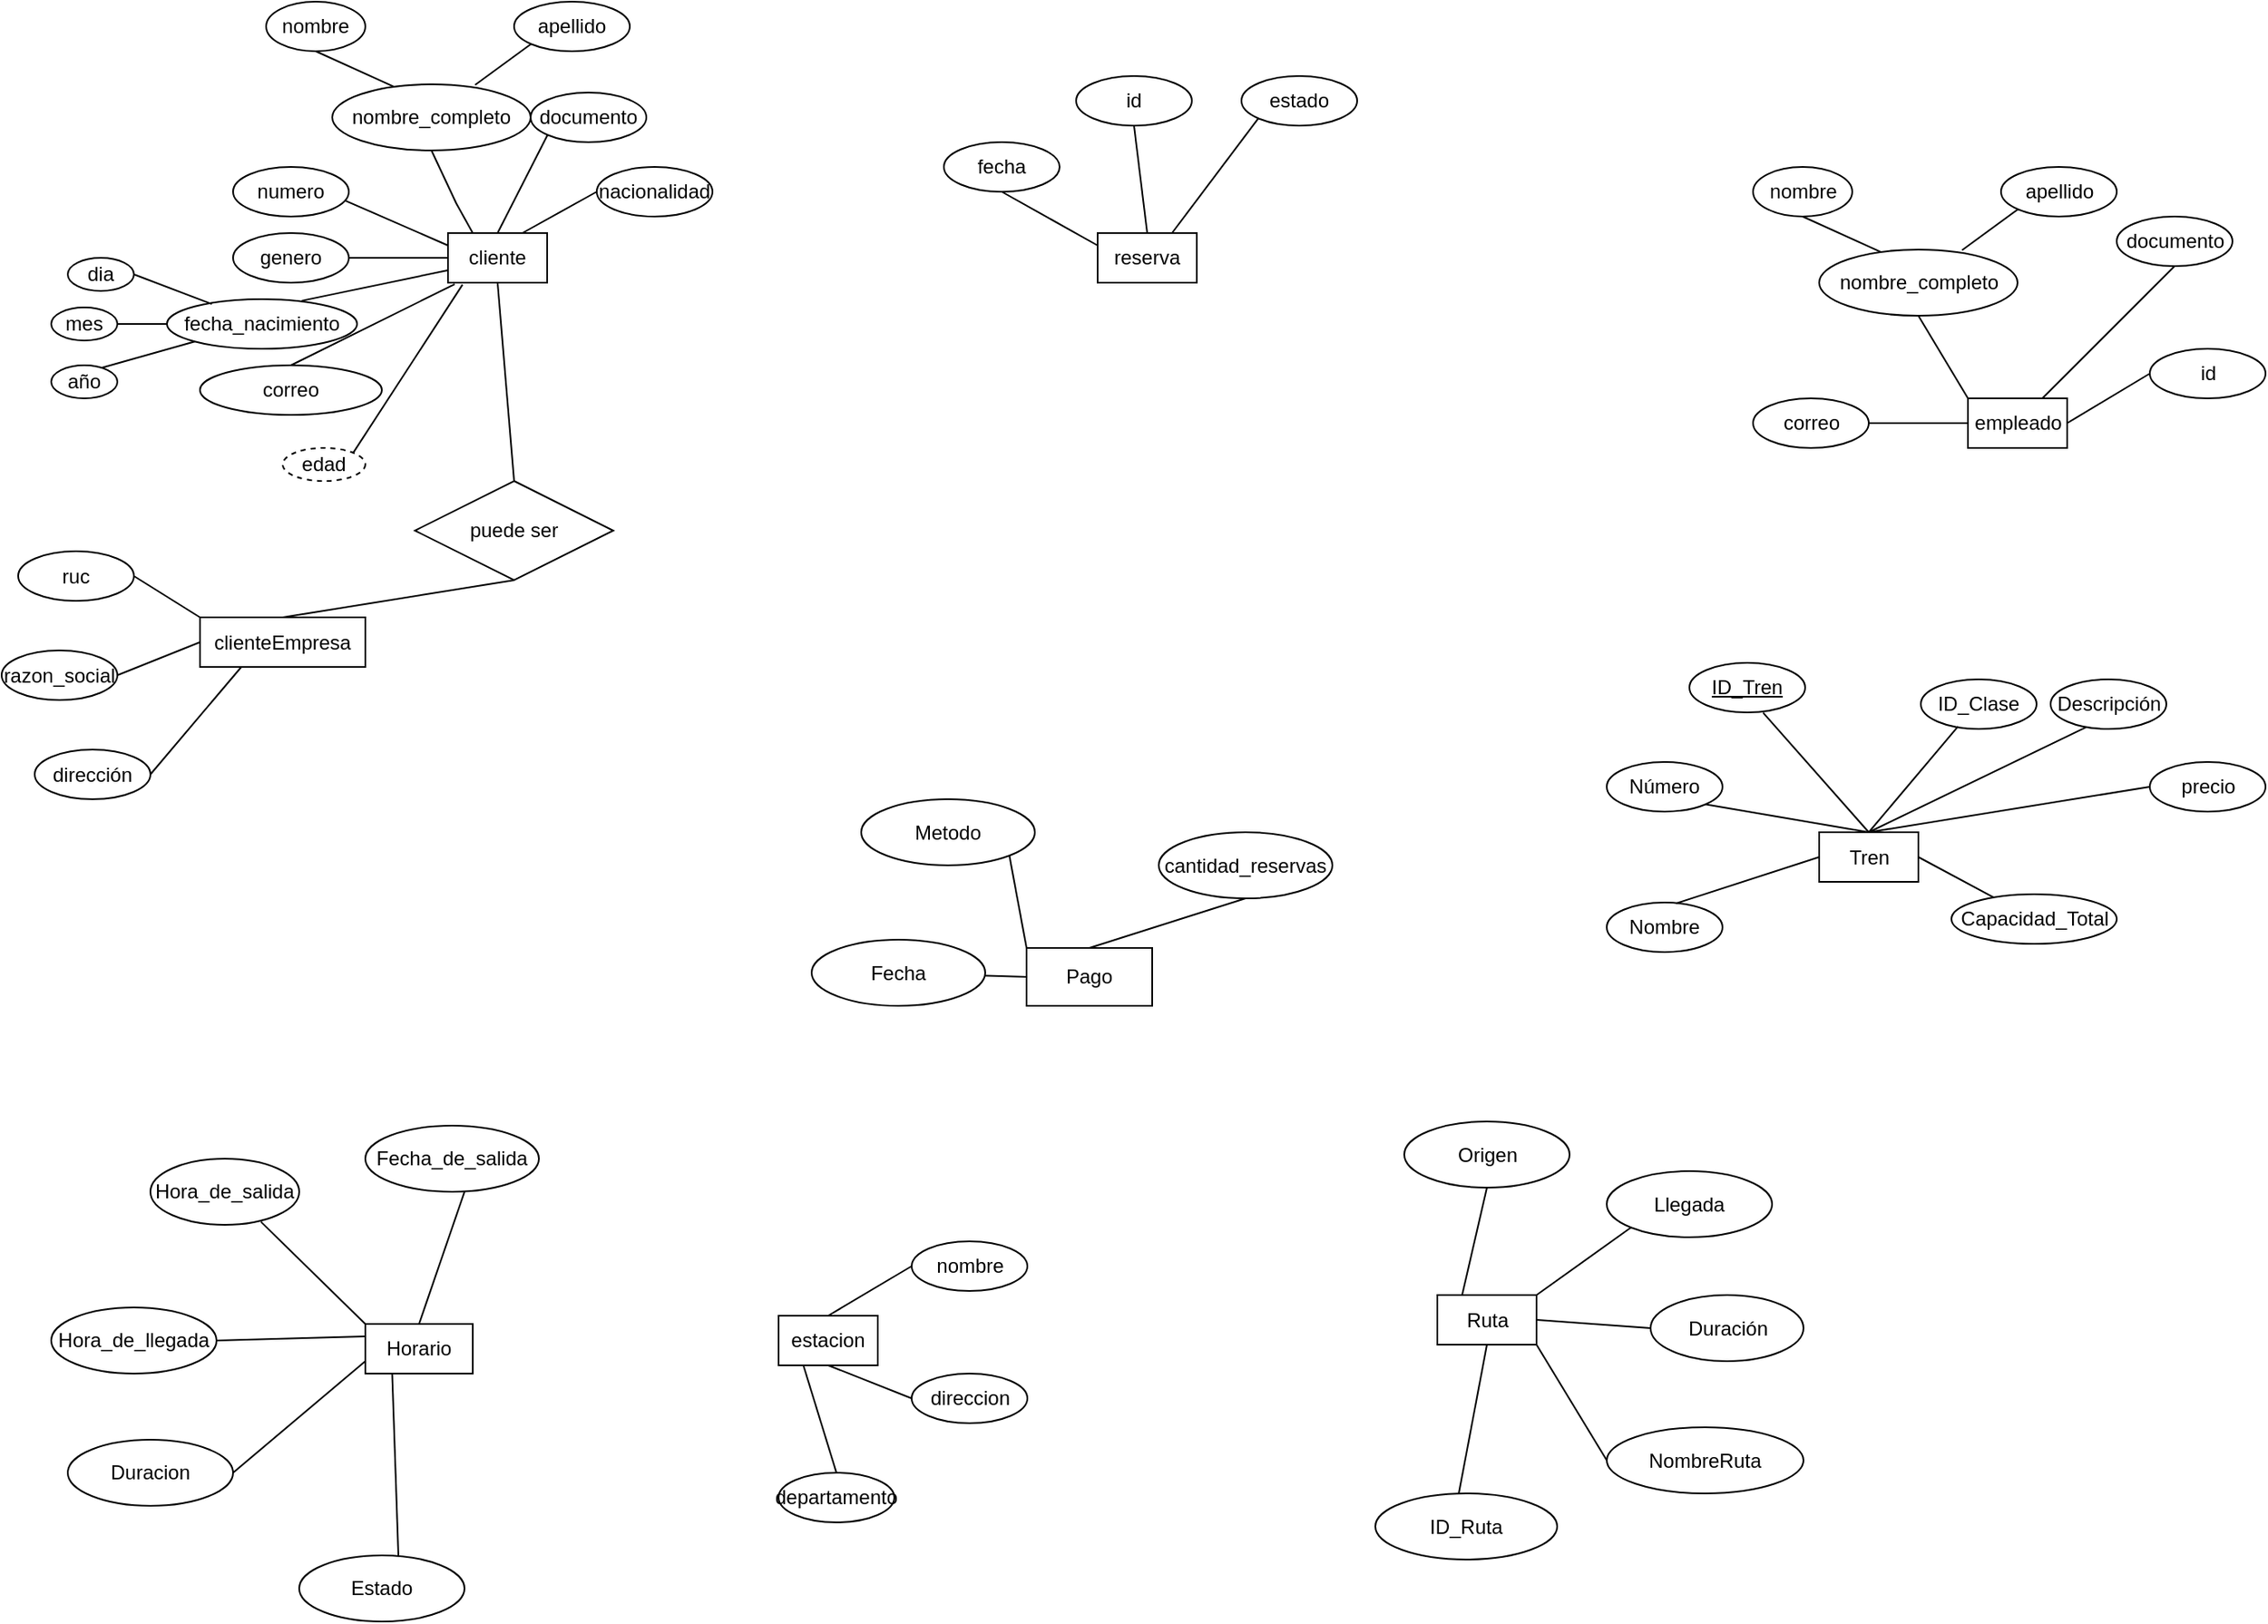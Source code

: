 <mxfile version="26.2.14">
  <diagram id="R2lEEEUBdFMjLlhIrx00" name="Page-1">
    <mxGraphModel dx="4191" dy="2480" grid="1" gridSize="10" guides="1" tooltips="1" connect="1" arrows="1" fold="1" page="1" pageScale="1" pageWidth="850" pageHeight="1100" math="0" shadow="0" extFonts="Permanent Marker^https://fonts.googleapis.com/css?family=Permanent+Marker">
      <root>
        <mxCell id="0" />
        <mxCell id="1" parent="0" />
        <mxCell id="vaJxQGinbK6b_5L8dUOn-1" value="cliente" style="rounded=0;whiteSpace=wrap;html=1;" vertex="1" parent="1">
          <mxGeometry x="-680" y="-10" width="60" height="30" as="geometry" />
        </mxCell>
        <mxCell id="vaJxQGinbK6b_5L8dUOn-2" value="nombre_completo" style="ellipse;whiteSpace=wrap;html=1;" vertex="1" parent="1">
          <mxGeometry x="-750" y="-100" width="120" height="40" as="geometry" />
        </mxCell>
        <mxCell id="vaJxQGinbK6b_5L8dUOn-3" value="nombre" style="ellipse;whiteSpace=wrap;html=1;" vertex="1" parent="1">
          <mxGeometry x="-790" y="-150" width="60" height="30" as="geometry" />
        </mxCell>
        <mxCell id="vaJxQGinbK6b_5L8dUOn-4" value="apellido" style="ellipse;whiteSpace=wrap;html=1;" vertex="1" parent="1">
          <mxGeometry x="-640" y="-150" width="70" height="30" as="geometry" />
        </mxCell>
        <mxCell id="vaJxQGinbK6b_5L8dUOn-5" value="Tren" style="rounded=0;whiteSpace=wrap;html=1;" vertex="1" parent="1">
          <mxGeometry x="149.5" y="352.5" width="60" height="30" as="geometry" />
        </mxCell>
        <mxCell id="vaJxQGinbK6b_5L8dUOn-6" value="" style="endArrow=none;html=1;rounded=0;entryX=0.5;entryY=1;entryDx=0;entryDy=0;exitX=0.313;exitY=0.038;exitDx=0;exitDy=0;exitPerimeter=0;" edge="1" parent="1" source="vaJxQGinbK6b_5L8dUOn-2" target="vaJxQGinbK6b_5L8dUOn-3">
          <mxGeometry width="50" height="50" relative="1" as="geometry">
            <mxPoint x="-640" y="-10" as="sourcePoint" />
            <mxPoint x="-590" y="-60" as="targetPoint" />
          </mxGeometry>
        </mxCell>
        <mxCell id="vaJxQGinbK6b_5L8dUOn-7" value="&lt;u&gt;ID_Tren&lt;/u&gt;" style="ellipse;whiteSpace=wrap;html=1;" vertex="1" parent="1">
          <mxGeometry x="71" y="250" width="70" height="30" as="geometry" />
        </mxCell>
        <mxCell id="vaJxQGinbK6b_5L8dUOn-8" value="" style="endArrow=none;html=1;rounded=0;entryX=0;entryY=1;entryDx=0;entryDy=0;exitX=0.72;exitY=0.01;exitDx=0;exitDy=0;exitPerimeter=0;" edge="1" parent="1" source="vaJxQGinbK6b_5L8dUOn-2" target="vaJxQGinbK6b_5L8dUOn-4">
          <mxGeometry width="50" height="50" relative="1" as="geometry">
            <mxPoint x="-702" y="-68" as="sourcePoint" />
            <mxPoint x="-750" y="-110" as="targetPoint" />
          </mxGeometry>
        </mxCell>
        <mxCell id="vaJxQGinbK6b_5L8dUOn-9" value="" style="endArrow=none;html=1;rounded=0;entryX=0.5;entryY=1;entryDx=0;entryDy=0;exitX=0.25;exitY=0;exitDx=0;exitDy=0;" edge="1" parent="1" source="vaJxQGinbK6b_5L8dUOn-1" target="vaJxQGinbK6b_5L8dUOn-2">
          <mxGeometry width="50" height="50" relative="1" as="geometry">
            <mxPoint x="-665" y="-90" as="sourcePoint" />
            <mxPoint x="-620" y="-114" as="targetPoint" />
            <Array as="points">
              <mxPoint x="-675" y="-28" />
            </Array>
          </mxGeometry>
        </mxCell>
        <mxCell id="vaJxQGinbK6b_5L8dUOn-10" value="Número&lt;span style=&quot;color: rgba(0, 0, 0, 0); font-family: monospace; font-size: 0px; text-align: start; text-wrap-mode: nowrap;&quot;&gt;%3CmxGraphModel%3E%3Croot%3E%3CmxCell%20id%3D%220%22%2F%3E%3CmxCell%20id%3D%221%22%20parent%3D%220%22%2F%3E%3CmxCell%20id%3D%222%22%20value%3D%22ID_Tren%22%20style%3D%22ellipse%3BwhiteSpace%3Dwrap%3Bhtml%3D1%3B%22%20vertex%3D%221%22%20parent%3D%221%22%3E%3CmxGeometry%20x%3D%22550%22%20y%3D%22140%22%20width%3D%2270%22%20height%3D%2230%22%20as%3D%22geometry%22%2F%3E%3C%2FmxCell%3E%3C%2Froot%3E%3C%2FmxGraphModel%3E&lt;/span&gt;" style="ellipse;whiteSpace=wrap;html=1;" vertex="1" parent="1">
          <mxGeometry x="21" y="310" width="70" height="30" as="geometry" />
        </mxCell>
        <mxCell id="vaJxQGinbK6b_5L8dUOn-11" value="numero" style="ellipse;whiteSpace=wrap;html=1;" vertex="1" parent="1">
          <mxGeometry x="-810" y="-50" width="70" height="30" as="geometry" />
        </mxCell>
        <mxCell id="vaJxQGinbK6b_5L8dUOn-12" value="Nombre" style="ellipse;whiteSpace=wrap;html=1;" vertex="1" parent="1">
          <mxGeometry x="21" y="395" width="70" height="30" as="geometry" />
        </mxCell>
        <mxCell id="vaJxQGinbK6b_5L8dUOn-13" value="fecha_nacimiento" style="ellipse;whiteSpace=wrap;html=1;" vertex="1" parent="1">
          <mxGeometry x="-850" y="30" width="115" height="30" as="geometry" />
        </mxCell>
        <mxCell id="vaJxQGinbK6b_5L8dUOn-14" value="Capacidad_Total" style="ellipse;whiteSpace=wrap;html=1;" vertex="1" parent="1">
          <mxGeometry x="229.5" y="390" width="100" height="30" as="geometry" />
        </mxCell>
        <mxCell id="vaJxQGinbK6b_5L8dUOn-15" value="documento" style="ellipse;whiteSpace=wrap;html=1;" vertex="1" parent="1">
          <mxGeometry x="-630" y="-95" width="70" height="30" as="geometry" />
        </mxCell>
        <mxCell id="vaJxQGinbK6b_5L8dUOn-16" value="genero" style="ellipse;whiteSpace=wrap;html=1;" vertex="1" parent="1">
          <mxGeometry x="-810" y="-10" width="70" height="30" as="geometry" />
        </mxCell>
        <mxCell id="vaJxQGinbK6b_5L8dUOn-17" value="ID_Clase" style="ellipse;whiteSpace=wrap;html=1;" vertex="1" parent="1">
          <mxGeometry x="211" y="260" width="70" height="30" as="geometry" />
        </mxCell>
        <mxCell id="vaJxQGinbK6b_5L8dUOn-18" value="correo" style="ellipse;whiteSpace=wrap;html=1;" vertex="1" parent="1">
          <mxGeometry x="-830" y="70" width="110" height="30" as="geometry" />
        </mxCell>
        <mxCell id="vaJxQGinbK6b_5L8dUOn-19" value="nacionalidad" style="ellipse;whiteSpace=wrap;html=1;" vertex="1" parent="1">
          <mxGeometry x="-590" y="-50" width="70" height="30" as="geometry" />
        </mxCell>
        <mxCell id="vaJxQGinbK6b_5L8dUOn-20" value="" style="endArrow=none;html=1;rounded=0;entryX=0.322;entryY=0.949;entryDx=0;entryDy=0;entryPerimeter=0;exitX=0.5;exitY=0;exitDx=0;exitDy=0;" edge="1" parent="1" source="vaJxQGinbK6b_5L8dUOn-5" target="vaJxQGinbK6b_5L8dUOn-17">
          <mxGeometry width="50" height="50" relative="1" as="geometry">
            <mxPoint x="161" y="310" as="sourcePoint" />
            <mxPoint x="211" y="260" as="targetPoint" />
          </mxGeometry>
        </mxCell>
        <mxCell id="vaJxQGinbK6b_5L8dUOn-21" value="edad" style="ellipse;whiteSpace=wrap;html=1;align=center;dashed=1;" vertex="1" parent="1">
          <mxGeometry x="-780" y="120" width="50" height="20" as="geometry" />
        </mxCell>
        <mxCell id="vaJxQGinbK6b_5L8dUOn-22" value="" style="endArrow=none;html=1;rounded=0;entryX=1;entryY=0.5;entryDx=0;entryDy=0;" edge="1" parent="1" source="vaJxQGinbK6b_5L8dUOn-14" target="vaJxQGinbK6b_5L8dUOn-5">
          <mxGeometry width="50" height="50" relative="1" as="geometry">
            <mxPoint x="121" y="390" as="sourcePoint" />
            <mxPoint x="171" y="340" as="targetPoint" />
          </mxGeometry>
        </mxCell>
        <mxCell id="vaJxQGinbK6b_5L8dUOn-23" value="" style="endArrow=none;html=1;rounded=0;exitX=0.598;exitY=0.018;exitDx=0;exitDy=0;exitPerimeter=0;entryX=0;entryY=0.5;entryDx=0;entryDy=0;" edge="1" parent="1" source="vaJxQGinbK6b_5L8dUOn-12" target="vaJxQGinbK6b_5L8dUOn-5">
          <mxGeometry width="50" height="50" relative="1" as="geometry">
            <mxPoint x="81" y="390" as="sourcePoint" />
            <mxPoint x="131" y="340" as="targetPoint" />
          </mxGeometry>
        </mxCell>
        <mxCell id="vaJxQGinbK6b_5L8dUOn-24" value="" style="endArrow=none;html=1;rounded=0;entryX=0.637;entryY=1.007;entryDx=0;entryDy=0;entryPerimeter=0;exitX=0.5;exitY=0;exitDx=0;exitDy=0;" edge="1" parent="1" source="vaJxQGinbK6b_5L8dUOn-5" target="vaJxQGinbK6b_5L8dUOn-7">
          <mxGeometry width="50" height="50" relative="1" as="geometry">
            <mxPoint x="141" y="310" as="sourcePoint" />
            <mxPoint x="191" y="260" as="targetPoint" />
          </mxGeometry>
        </mxCell>
        <mxCell id="vaJxQGinbK6b_5L8dUOn-25" value="" style="endArrow=none;html=1;rounded=0;entryX=0.971;entryY=0.68;entryDx=0;entryDy=0;exitX=0;exitY=0.25;exitDx=0;exitDy=0;entryPerimeter=0;" edge="1" parent="1" source="vaJxQGinbK6b_5L8dUOn-1" target="vaJxQGinbK6b_5L8dUOn-11">
          <mxGeometry width="50" height="50" relative="1" as="geometry">
            <mxPoint x="-665" y="-90" as="sourcePoint" />
            <mxPoint x="-620" y="-114" as="targetPoint" />
          </mxGeometry>
        </mxCell>
        <mxCell id="vaJxQGinbK6b_5L8dUOn-26" value="" style="endArrow=none;html=1;rounded=0;exitX=1;exitY=1;exitDx=0;exitDy=0;entryX=0.5;entryY=0;entryDx=0;entryDy=0;" edge="1" parent="1" source="vaJxQGinbK6b_5L8dUOn-10" target="vaJxQGinbK6b_5L8dUOn-5">
          <mxGeometry width="50" height="50" relative="1" as="geometry">
            <mxPoint x="71" y="370" as="sourcePoint" />
            <mxPoint x="121" y="320" as="targetPoint" />
          </mxGeometry>
        </mxCell>
        <mxCell id="vaJxQGinbK6b_5L8dUOn-27" value="" style="endArrow=none;html=1;rounded=0;entryX=0;entryY=1;entryDx=0;entryDy=0;exitX=0.5;exitY=0;exitDx=0;exitDy=0;" edge="1" parent="1" source="vaJxQGinbK6b_5L8dUOn-1" target="vaJxQGinbK6b_5L8dUOn-15">
          <mxGeometry relative="1" as="geometry">
            <mxPoint x="-730" as="sourcePoint" />
            <mxPoint x="-570" as="targetPoint" />
          </mxGeometry>
        </mxCell>
        <mxCell id="vaJxQGinbK6b_5L8dUOn-28" value="" style="endArrow=none;html=1;rounded=0;entryX=0;entryY=0.5;entryDx=0;entryDy=0;exitX=1;exitY=0.5;exitDx=0;exitDy=0;" edge="1" parent="1" source="vaJxQGinbK6b_5L8dUOn-16" target="vaJxQGinbK6b_5L8dUOn-1">
          <mxGeometry relative="1" as="geometry">
            <mxPoint x="-790" y="30" as="sourcePoint" />
            <mxPoint x="-630" y="30" as="targetPoint" />
          </mxGeometry>
        </mxCell>
        <mxCell id="vaJxQGinbK6b_5L8dUOn-29" value="" style="endArrow=none;html=1;rounded=0;exitX=0.709;exitY=0.031;exitDx=0;exitDy=0;entryX=0;entryY=0.75;entryDx=0;entryDy=0;exitPerimeter=0;" edge="1" parent="1" source="vaJxQGinbK6b_5L8dUOn-13" target="vaJxQGinbK6b_5L8dUOn-1">
          <mxGeometry relative="1" as="geometry">
            <mxPoint x="-730" y="15" as="sourcePoint" />
            <mxPoint x="-680" y="20" as="targetPoint" />
          </mxGeometry>
        </mxCell>
        <mxCell id="vaJxQGinbK6b_5L8dUOn-30" value="" style="endArrow=none;html=1;rounded=0;exitX=0.5;exitY=0;exitDx=0;exitDy=0;entryX=0.068;entryY=1.031;entryDx=0;entryDy=0;entryPerimeter=0;" edge="1" parent="1" source="vaJxQGinbK6b_5L8dUOn-18" target="vaJxQGinbK6b_5L8dUOn-1">
          <mxGeometry relative="1" as="geometry">
            <mxPoint x="-735" y="51" as="sourcePoint" />
            <mxPoint x="-670" y="23" as="targetPoint" />
          </mxGeometry>
        </mxCell>
        <mxCell id="vaJxQGinbK6b_5L8dUOn-31" value="" style="endArrow=none;html=1;rounded=0;exitX=1;exitY=0;exitDx=0;exitDy=0;entryX=0.147;entryY=1.04;entryDx=0;entryDy=0;entryPerimeter=0;" edge="1" parent="1" source="vaJxQGinbK6b_5L8dUOn-21" target="vaJxQGinbK6b_5L8dUOn-1">
          <mxGeometry relative="1" as="geometry">
            <mxPoint x="-725" y="90" as="sourcePoint" />
            <mxPoint x="-666" y="31" as="targetPoint" />
          </mxGeometry>
        </mxCell>
        <mxCell id="vaJxQGinbK6b_5L8dUOn-32" value="" style="endArrow=none;html=1;rounded=0;exitX=0.75;exitY=0;exitDx=0;exitDy=0;entryX=0;entryY=0.5;entryDx=0;entryDy=0;" edge="1" parent="1" source="vaJxQGinbK6b_5L8dUOn-1" target="vaJxQGinbK6b_5L8dUOn-19">
          <mxGeometry relative="1" as="geometry">
            <mxPoint x="-695" y="130" as="sourcePoint" />
            <mxPoint x="-661" y="31" as="targetPoint" />
          </mxGeometry>
        </mxCell>
        <mxCell id="vaJxQGinbK6b_5L8dUOn-33" value="clienteEmpresa" style="rounded=0;whiteSpace=wrap;html=1;" vertex="1" parent="1">
          <mxGeometry x="-830" y="222.5" width="100" height="30" as="geometry" />
        </mxCell>
        <mxCell id="vaJxQGinbK6b_5L8dUOn-34" value="Horario" style="rounded=0;whiteSpace=wrap;html=1;" vertex="1" parent="1">
          <mxGeometry x="-730" y="650" width="65" height="30" as="geometry" />
        </mxCell>
        <mxCell id="vaJxQGinbK6b_5L8dUOn-35" value="Ruta" style="rounded=0;whiteSpace=wrap;html=1;" vertex="1" parent="1">
          <mxGeometry x="-81.5" y="632.5" width="60" height="30" as="geometry" />
        </mxCell>
        <mxCell id="vaJxQGinbK6b_5L8dUOn-36" value="Hora_de_salida" style="ellipse;whiteSpace=wrap;html=1;" vertex="1" parent="1">
          <mxGeometry x="-860" y="550" width="90" height="40" as="geometry" />
        </mxCell>
        <mxCell id="vaJxQGinbK6b_5L8dUOn-37" value="Fecha_de_salida" style="ellipse;whiteSpace=wrap;html=1;" vertex="1" parent="1">
          <mxGeometry x="-730" y="530" width="105" height="40" as="geometry" />
        </mxCell>
        <mxCell id="vaJxQGinbK6b_5L8dUOn-38" value="Hora_de_llegada" style="ellipse;whiteSpace=wrap;html=1;" vertex="1" parent="1">
          <mxGeometry x="-920" y="640" width="100" height="40" as="geometry" />
        </mxCell>
        <mxCell id="vaJxQGinbK6b_5L8dUOn-39" value="Duracion" style="ellipse;whiteSpace=wrap;html=1;" vertex="1" parent="1">
          <mxGeometry x="-910" y="720" width="100" height="40" as="geometry" />
        </mxCell>
        <mxCell id="vaJxQGinbK6b_5L8dUOn-40" value="ID_Ruta" style="ellipse;whiteSpace=wrap;html=1;" vertex="1" parent="1">
          <mxGeometry x="-119" y="752.5" width="110" height="40" as="geometry" />
        </mxCell>
        <mxCell id="vaJxQGinbK6b_5L8dUOn-41" value="ruc" style="ellipse;whiteSpace=wrap;html=1;" vertex="1" parent="1">
          <mxGeometry x="-940" y="182.5" width="70" height="30" as="geometry" />
        </mxCell>
        <mxCell id="vaJxQGinbK6b_5L8dUOn-42" value="razon_social" style="ellipse;whiteSpace=wrap;html=1;" vertex="1" parent="1">
          <mxGeometry x="-950" y="242.5" width="70" height="30" as="geometry" />
        </mxCell>
        <mxCell id="vaJxQGinbK6b_5L8dUOn-43" value="dirección" style="ellipse;whiteSpace=wrap;html=1;" vertex="1" parent="1">
          <mxGeometry x="-930" y="302.5" width="70" height="30" as="geometry" />
        </mxCell>
        <mxCell id="vaJxQGinbK6b_5L8dUOn-44" value="" style="endArrow=none;html=1;rounded=0;exitX=1;exitY=0.5;exitDx=0;exitDy=0;entryX=0;entryY=0;entryDx=0;entryDy=0;" edge="1" parent="1" source="vaJxQGinbK6b_5L8dUOn-41" target="vaJxQGinbK6b_5L8dUOn-33">
          <mxGeometry relative="1" as="geometry">
            <mxPoint x="-867" y="135.5" as="sourcePoint" />
            <mxPoint x="-801" y="33.5" as="targetPoint" />
          </mxGeometry>
        </mxCell>
        <mxCell id="vaJxQGinbK6b_5L8dUOn-45" value="" style="endArrow=none;html=1;rounded=0;exitX=1;exitY=0.5;exitDx=0;exitDy=0;entryX=0;entryY=0.5;entryDx=0;entryDy=0;" edge="1" parent="1" source="vaJxQGinbK6b_5L8dUOn-42" target="vaJxQGinbK6b_5L8dUOn-33">
          <mxGeometry relative="1" as="geometry">
            <mxPoint x="-867" y="135.5" as="sourcePoint" />
            <mxPoint x="-801" y="33.5" as="targetPoint" />
          </mxGeometry>
        </mxCell>
        <mxCell id="vaJxQGinbK6b_5L8dUOn-46" value="" style="endArrow=none;html=1;rounded=0;exitX=1;exitY=0.5;exitDx=0;exitDy=0;entryX=0.25;entryY=1;entryDx=0;entryDy=0;" edge="1" parent="1" source="vaJxQGinbK6b_5L8dUOn-43" target="vaJxQGinbK6b_5L8dUOn-33">
          <mxGeometry relative="1" as="geometry">
            <mxPoint x="-867" y="135.5" as="sourcePoint" />
            <mxPoint x="-801" y="33.5" as="targetPoint" />
          </mxGeometry>
        </mxCell>
        <mxCell id="vaJxQGinbK6b_5L8dUOn-47" value="NombreRuta" style="ellipse;whiteSpace=wrap;html=1;" vertex="1" parent="1">
          <mxGeometry x="21" y="712.5" width="119" height="40" as="geometry" />
        </mxCell>
        <mxCell id="vaJxQGinbK6b_5L8dUOn-48" value="Duración" style="ellipse;whiteSpace=wrap;html=1;" vertex="1" parent="1">
          <mxGeometry x="47.5" y="632.5" width="92.5" height="40" as="geometry" />
        </mxCell>
        <mxCell id="vaJxQGinbK6b_5L8dUOn-49" value="reserva" style="rounded=0;whiteSpace=wrap;html=1;" vertex="1" parent="1">
          <mxGeometry x="-287" y="-10" width="60" height="30" as="geometry" />
        </mxCell>
        <mxCell id="vaJxQGinbK6b_5L8dUOn-50" value="id" style="ellipse;whiteSpace=wrap;html=1;" vertex="1" parent="1">
          <mxGeometry x="-300" y="-105" width="70" height="30" as="geometry" />
        </mxCell>
        <mxCell id="vaJxQGinbK6b_5L8dUOn-51" value="fecha" style="ellipse;whiteSpace=wrap;html=1;" vertex="1" parent="1">
          <mxGeometry x="-380" y="-65" width="70" height="30" as="geometry" />
        </mxCell>
        <mxCell id="vaJxQGinbK6b_5L8dUOn-52" value="dia" style="ellipse;whiteSpace=wrap;html=1;" vertex="1" parent="1">
          <mxGeometry x="-910" y="5" width="40" height="20" as="geometry" />
        </mxCell>
        <mxCell id="vaJxQGinbK6b_5L8dUOn-53" value="mes" style="ellipse;whiteSpace=wrap;html=1;" vertex="1" parent="1">
          <mxGeometry x="-920" y="35" width="40" height="20" as="geometry" />
        </mxCell>
        <mxCell id="vaJxQGinbK6b_5L8dUOn-54" value="año" style="ellipse;whiteSpace=wrap;html=1;" vertex="1" parent="1">
          <mxGeometry x="-920" y="70" width="40" height="20" as="geometry" />
        </mxCell>
        <mxCell id="vaJxQGinbK6b_5L8dUOn-55" value="" style="endArrow=none;html=1;rounded=0;exitX=1;exitY=0.5;exitDx=0;exitDy=0;entryX=0.236;entryY=0.099;entryDx=0;entryDy=0;entryPerimeter=0;" edge="1" parent="1" source="vaJxQGinbK6b_5L8dUOn-52" target="vaJxQGinbK6b_5L8dUOn-13">
          <mxGeometry relative="1" as="geometry">
            <mxPoint x="-747" y="128" as="sourcePoint" />
            <mxPoint x="-870.0" y="40" as="targetPoint" />
          </mxGeometry>
        </mxCell>
        <mxCell id="vaJxQGinbK6b_5L8dUOn-56" value="" style="endArrow=none;html=1;rounded=0;exitX=1;exitY=0.5;exitDx=0;exitDy=0;entryX=0;entryY=0.5;entryDx=0;entryDy=0;" edge="1" parent="1" source="vaJxQGinbK6b_5L8dUOn-53" target="vaJxQGinbK6b_5L8dUOn-13">
          <mxGeometry relative="1" as="geometry">
            <mxPoint x="-860" y="25" as="sourcePoint" />
            <mxPoint x="-870.92" y="43.51" as="targetPoint" />
          </mxGeometry>
        </mxCell>
        <mxCell id="vaJxQGinbK6b_5L8dUOn-57" value="" style="endArrow=none;html=1;rounded=0;exitX=0.763;exitY=0.076;exitDx=0;exitDy=0;entryX=0;entryY=1;entryDx=0;entryDy=0;exitPerimeter=0;" edge="1" parent="1" source="vaJxQGinbK6b_5L8dUOn-54" target="vaJxQGinbK6b_5L8dUOn-13">
          <mxGeometry relative="1" as="geometry">
            <mxPoint x="-850" y="60" as="sourcePoint" />
            <mxPoint x="-810" y="62" as="targetPoint" />
          </mxGeometry>
        </mxCell>
        <mxCell id="vaJxQGinbK6b_5L8dUOn-58" value="Estado" style="ellipse;whiteSpace=wrap;html=1;" vertex="1" parent="1">
          <mxGeometry x="-770" y="790" width="100" height="40" as="geometry" />
        </mxCell>
        <mxCell id="vaJxQGinbK6b_5L8dUOn-59" value="" style="endArrow=none;html=1;rounded=0;exitX=0.5;exitY=0;exitDx=0;exitDy=0;" edge="1" parent="1" source="vaJxQGinbK6b_5L8dUOn-34">
          <mxGeometry width="50" height="50" relative="1" as="geometry">
            <mxPoint x="-720" y="620" as="sourcePoint" />
            <mxPoint x="-670" y="570" as="targetPoint" />
          </mxGeometry>
        </mxCell>
        <mxCell id="vaJxQGinbK6b_5L8dUOn-60" value="" style="endArrow=none;html=1;rounded=0;exitX=0.5;exitY=0;exitDx=0;exitDy=0;entryX=0.5;entryY=1;entryDx=0;entryDy=0;" edge="1" parent="1" source="vaJxQGinbK6b_5L8dUOn-49" target="vaJxQGinbK6b_5L8dUOn-50">
          <mxGeometry relative="1" as="geometry">
            <mxPoint x="-445" y="-85" as="sourcePoint" />
            <mxPoint x="-400" y="-110" as="targetPoint" />
          </mxGeometry>
        </mxCell>
        <mxCell id="vaJxQGinbK6b_5L8dUOn-61" value="" style="endArrow=none;html=1;rounded=0;exitX=0;exitY=0;exitDx=0;exitDy=0;entryX=0.743;entryY=0.955;entryDx=0;entryDy=0;entryPerimeter=0;" edge="1" parent="1" source="vaJxQGinbK6b_5L8dUOn-34" target="vaJxQGinbK6b_5L8dUOn-36">
          <mxGeometry width="50" height="50" relative="1" as="geometry">
            <mxPoint x="-780.4" y="670" as="sourcePoint" />
            <mxPoint x="-780.4" y="590" as="targetPoint" />
          </mxGeometry>
        </mxCell>
        <mxCell id="vaJxQGinbK6b_5L8dUOn-62" value="" style="endArrow=none;html=1;rounded=0;exitX=0;exitY=0.25;exitDx=0;exitDy=0;entryX=0.5;entryY=1;entryDx=0;entryDy=0;" edge="1" parent="1" source="vaJxQGinbK6b_5L8dUOn-49" target="vaJxQGinbK6b_5L8dUOn-51">
          <mxGeometry relative="1" as="geometry">
            <mxPoint x="-240" y="-15" as="sourcePoint" />
            <mxPoint x="-255" y="-65" as="targetPoint" />
          </mxGeometry>
        </mxCell>
        <mxCell id="vaJxQGinbK6b_5L8dUOn-63" value="" style="endArrow=none;html=1;rounded=0;exitX=0;exitY=0.25;exitDx=0;exitDy=0;entryX=0.743;entryY=0.955;entryDx=0;entryDy=0;entryPerimeter=0;" edge="1" parent="1" source="vaJxQGinbK6b_5L8dUOn-34">
          <mxGeometry width="50" height="50" relative="1" as="geometry">
            <mxPoint x="-757" y="722" as="sourcePoint" />
            <mxPoint x="-820" y="660" as="targetPoint" />
          </mxGeometry>
        </mxCell>
        <mxCell id="vaJxQGinbK6b_5L8dUOn-64" value="" style="endArrow=none;html=1;rounded=0;exitX=0;exitY=0.75;exitDx=0;exitDy=0;entryX=0.743;entryY=0.955;entryDx=0;entryDy=0;entryPerimeter=0;" edge="1" parent="1" source="vaJxQGinbK6b_5L8dUOn-34">
          <mxGeometry width="50" height="50" relative="1" as="geometry">
            <mxPoint x="-720" y="745" as="sourcePoint" />
            <mxPoint x="-810" y="740" as="targetPoint" />
          </mxGeometry>
        </mxCell>
        <mxCell id="vaJxQGinbK6b_5L8dUOn-65" value="" style="endArrow=none;html=1;rounded=0;exitX=0.25;exitY=1;exitDx=0;exitDy=0;entryX=0.743;entryY=0.955;entryDx=0;entryDy=0;entryPerimeter=0;" edge="1" parent="1" source="vaJxQGinbK6b_5L8dUOn-34">
          <mxGeometry width="50" height="50" relative="1" as="geometry">
            <mxPoint x="-630" y="745" as="sourcePoint" />
            <mxPoint x="-710" y="790" as="targetPoint" />
          </mxGeometry>
        </mxCell>
        <mxCell id="vaJxQGinbK6b_5L8dUOn-66" value="estado" style="ellipse;whiteSpace=wrap;html=1;" vertex="1" parent="1">
          <mxGeometry x="-200" y="-105" width="70" height="30" as="geometry" />
        </mxCell>
        <mxCell id="vaJxQGinbK6b_5L8dUOn-67" value="" style="endArrow=none;html=1;rounded=0;exitX=0.75;exitY=0;exitDx=0;exitDy=0;entryX=0;entryY=1;entryDx=0;entryDy=0;" edge="1" parent="1" source="vaJxQGinbK6b_5L8dUOn-49" target="vaJxQGinbK6b_5L8dUOn-66">
          <mxGeometry relative="1" as="geometry">
            <mxPoint x="-240" y="-15" as="sourcePoint" />
            <mxPoint x="-255" y="-65" as="targetPoint" />
          </mxGeometry>
        </mxCell>
        <mxCell id="vaJxQGinbK6b_5L8dUOn-68" value="empleado" style="rounded=0;whiteSpace=wrap;html=1;" vertex="1" parent="1">
          <mxGeometry x="239.5" y="90" width="60" height="30" as="geometry" />
        </mxCell>
        <mxCell id="vaJxQGinbK6b_5L8dUOn-69" value="nombre_completo" style="ellipse;whiteSpace=wrap;html=1;" vertex="1" parent="1">
          <mxGeometry x="149.5" width="120" height="40" as="geometry" />
        </mxCell>
        <mxCell id="vaJxQGinbK6b_5L8dUOn-70" value="Pago" style="rounded=0;whiteSpace=wrap;html=1;" vertex="1" parent="1">
          <mxGeometry x="-330" y="422.5" width="76" height="35" as="geometry" />
        </mxCell>
        <mxCell id="vaJxQGinbK6b_5L8dUOn-71" value="nombre" style="ellipse;whiteSpace=wrap;html=1;" vertex="1" parent="1">
          <mxGeometry x="109.5" y="-50" width="60" height="30" as="geometry" />
        </mxCell>
        <mxCell id="vaJxQGinbK6b_5L8dUOn-72" value="apellido" style="ellipse;whiteSpace=wrap;html=1;" vertex="1" parent="1">
          <mxGeometry x="259.5" y="-50" width="70" height="30" as="geometry" />
        </mxCell>
        <mxCell id="vaJxQGinbK6b_5L8dUOn-73" value="" style="endArrow=none;html=1;rounded=0;entryX=0.5;entryY=1;entryDx=0;entryDy=0;exitX=0.313;exitY=0.038;exitDx=0;exitDy=0;exitPerimeter=0;" edge="1" parent="1" source="vaJxQGinbK6b_5L8dUOn-69" target="vaJxQGinbK6b_5L8dUOn-71">
          <mxGeometry width="50" height="50" relative="1" as="geometry">
            <mxPoint x="259.5" y="90" as="sourcePoint" />
            <mxPoint x="309.5" y="40" as="targetPoint" />
          </mxGeometry>
        </mxCell>
        <mxCell id="vaJxQGinbK6b_5L8dUOn-74" value="" style="endArrow=none;html=1;rounded=0;entryX=0;entryY=1;entryDx=0;entryDy=0;exitX=0.72;exitY=0.01;exitDx=0;exitDy=0;exitPerimeter=0;" edge="1" parent="1" source="vaJxQGinbK6b_5L8dUOn-69" target="vaJxQGinbK6b_5L8dUOn-72">
          <mxGeometry width="50" height="50" relative="1" as="geometry">
            <mxPoint x="197.5" y="32" as="sourcePoint" />
            <mxPoint x="149.5" y="-10" as="targetPoint" />
          </mxGeometry>
        </mxCell>
        <mxCell id="vaJxQGinbK6b_5L8dUOn-75" value="documento" style="ellipse;whiteSpace=wrap;html=1;" vertex="1" parent="1">
          <mxGeometry x="329.5" y="-20" width="70" height="30" as="geometry" />
        </mxCell>
        <mxCell id="vaJxQGinbK6b_5L8dUOn-76" value="" style="endArrow=none;html=1;rounded=0;entryX=0.5;entryY=1;entryDx=0;entryDy=0;exitX=0;exitY=0;exitDx=0;exitDy=0;" edge="1" parent="1" source="vaJxQGinbK6b_5L8dUOn-68" target="vaJxQGinbK6b_5L8dUOn-69">
          <mxGeometry width="50" height="50" relative="1" as="geometry">
            <mxPoint x="257.5" y="72" as="sourcePoint" />
            <mxPoint x="209.5" y="50" as="targetPoint" />
          </mxGeometry>
        </mxCell>
        <mxCell id="vaJxQGinbK6b_5L8dUOn-77" value="" style="endArrow=none;html=1;rounded=0;entryX=0.5;entryY=1;entryDx=0;entryDy=0;exitX=0.75;exitY=0;exitDx=0;exitDy=0;" edge="1" parent="1" source="vaJxQGinbK6b_5L8dUOn-68" target="vaJxQGinbK6b_5L8dUOn-75">
          <mxGeometry width="50" height="50" relative="1" as="geometry">
            <mxPoint x="249.5" y="100" as="sourcePoint" />
            <mxPoint x="219.5" y="50" as="targetPoint" />
          </mxGeometry>
        </mxCell>
        <mxCell id="vaJxQGinbK6b_5L8dUOn-78" value="cantidad_reservas" style="ellipse;whiteSpace=wrap;html=1;" vertex="1" parent="1">
          <mxGeometry x="-250" y="352.5" width="105" height="40" as="geometry" />
        </mxCell>
        <mxCell id="vaJxQGinbK6b_5L8dUOn-79" value="" style="endArrow=none;html=1;rounded=0;entryX=1;entryY=0.5;entryDx=0;entryDy=0;exitX=0;exitY=0.5;exitDx=0;exitDy=0;" edge="1" parent="1" source="vaJxQGinbK6b_5L8dUOn-68" target="vaJxQGinbK6b_5L8dUOn-80">
          <mxGeometry width="50" height="50" relative="1" as="geometry">
            <mxPoint x="249.5" y="100" as="sourcePoint" />
            <mxPoint x="219.5" y="50" as="targetPoint" />
          </mxGeometry>
        </mxCell>
        <mxCell id="vaJxQGinbK6b_5L8dUOn-80" value="correo" style="ellipse;whiteSpace=wrap;html=1;" vertex="1" parent="1">
          <mxGeometry x="109.5" y="90" width="70" height="30" as="geometry" />
        </mxCell>
        <mxCell id="vaJxQGinbK6b_5L8dUOn-81" value="Metodo" style="ellipse;whiteSpace=wrap;html=1;" vertex="1" parent="1">
          <mxGeometry x="-430" y="332.5" width="105" height="40" as="geometry" />
        </mxCell>
        <mxCell id="vaJxQGinbK6b_5L8dUOn-82" value="Fecha" style="ellipse;whiteSpace=wrap;html=1;" vertex="1" parent="1">
          <mxGeometry x="-460" y="417.5" width="105" height="40" as="geometry" />
        </mxCell>
        <mxCell id="vaJxQGinbK6b_5L8dUOn-83" value="id" style="ellipse;whiteSpace=wrap;html=1;" vertex="1" parent="1">
          <mxGeometry x="349.5" y="60" width="70" height="30" as="geometry" />
        </mxCell>
        <mxCell id="vaJxQGinbK6b_5L8dUOn-84" value="" style="endArrow=none;html=1;rounded=0;entryX=0;entryY=0.5;entryDx=0;entryDy=0;exitX=1;exitY=0.5;exitDx=0;exitDy=0;" edge="1" parent="1" source="vaJxQGinbK6b_5L8dUOn-68" target="vaJxQGinbK6b_5L8dUOn-83">
          <mxGeometry width="50" height="50" relative="1" as="geometry">
            <mxPoint x="294.5" y="100" as="sourcePoint" />
            <mxPoint x="374.5" y="20" as="targetPoint" />
          </mxGeometry>
        </mxCell>
        <mxCell id="vaJxQGinbK6b_5L8dUOn-85" value="" style="endArrow=none;html=1;rounded=0;entryX=0;entryY=0.5;entryDx=0;entryDy=0;" edge="1" parent="1" source="vaJxQGinbK6b_5L8dUOn-82" target="vaJxQGinbK6b_5L8dUOn-70">
          <mxGeometry width="50" height="50" relative="1" as="geometry">
            <mxPoint x="-360.21" y="463.22" as="sourcePoint" />
            <mxPoint x="-330" y="422.5" as="targetPoint" />
          </mxGeometry>
        </mxCell>
        <mxCell id="vaJxQGinbK6b_5L8dUOn-86" value="" style="endArrow=none;html=1;rounded=0;entryX=0;entryY=0;entryDx=0;entryDy=0;exitX=1;exitY=1;exitDx=0;exitDy=0;" edge="1" parent="1" source="vaJxQGinbK6b_5L8dUOn-81" target="vaJxQGinbK6b_5L8dUOn-70">
          <mxGeometry width="50" height="50" relative="1" as="geometry">
            <mxPoint x="-385" y="402.5" as="sourcePoint" />
            <mxPoint x="-281" y="386.5" as="targetPoint" />
          </mxGeometry>
        </mxCell>
        <mxCell id="vaJxQGinbK6b_5L8dUOn-87" value="" style="endArrow=none;html=1;rounded=0;entryX=0.5;entryY=0;entryDx=0;entryDy=0;exitX=0.5;exitY=1;exitDx=0;exitDy=0;" edge="1" parent="1" source="vaJxQGinbK6b_5L8dUOn-78" target="vaJxQGinbK6b_5L8dUOn-70">
          <mxGeometry width="50" height="50" relative="1" as="geometry">
            <mxPoint x="-269" y="356.5" as="sourcePoint" />
            <mxPoint x="-200" y="422.5" as="targetPoint" />
          </mxGeometry>
        </mxCell>
        <mxCell id="vaJxQGinbK6b_5L8dUOn-88" value="estacion" style="rounded=0;whiteSpace=wrap;html=1;" vertex="1" parent="1">
          <mxGeometry x="-480" y="645" width="60" height="30" as="geometry" />
        </mxCell>
        <mxCell id="vaJxQGinbK6b_5L8dUOn-89" value="nombre" style="ellipse;whiteSpace=wrap;html=1;" vertex="1" parent="1">
          <mxGeometry x="-399.5" y="600" width="70" height="30" as="geometry" />
        </mxCell>
        <mxCell id="vaJxQGinbK6b_5L8dUOn-90" value="direccion" style="ellipse;whiteSpace=wrap;html=1;" vertex="1" parent="1">
          <mxGeometry x="-399.5" y="680" width="70" height="30" as="geometry" />
        </mxCell>
        <mxCell id="vaJxQGinbK6b_5L8dUOn-91" value="Origen" style="ellipse;whiteSpace=wrap;html=1;" vertex="1" parent="1">
          <mxGeometry x="-101.5" y="527.5" width="100" height="40" as="geometry" />
        </mxCell>
        <mxCell id="vaJxQGinbK6b_5L8dUOn-92" value="" style="endArrow=none;html=1;rounded=0;exitX=0.5;exitY=0;exitDx=0;exitDy=0;entryX=0;entryY=0.5;entryDx=0;entryDy=0;" edge="1" parent="1" source="vaJxQGinbK6b_5L8dUOn-88" target="vaJxQGinbK6b_5L8dUOn-89">
          <mxGeometry relative="1" as="geometry">
            <mxPoint x="-752.5" y="635" as="sourcePoint" />
            <mxPoint x="-697.5" y="570" as="targetPoint" />
          </mxGeometry>
        </mxCell>
        <mxCell id="vaJxQGinbK6b_5L8dUOn-93" value="Llegada" style="ellipse;whiteSpace=wrap;html=1;" vertex="1" parent="1">
          <mxGeometry x="21" y="557.5" width="100" height="40" as="geometry" />
        </mxCell>
        <mxCell id="vaJxQGinbK6b_5L8dUOn-94" value="" style="endArrow=none;html=1;rounded=0;exitX=0.5;exitY=1;exitDx=0;exitDy=0;entryX=0;entryY=0.5;entryDx=0;entryDy=0;" edge="1" parent="1" source="vaJxQGinbK6b_5L8dUOn-88" target="vaJxQGinbK6b_5L8dUOn-90">
          <mxGeometry relative="1" as="geometry">
            <mxPoint x="-452.5" y="720" as="sourcePoint" />
            <mxPoint x="-402.5" y="690" as="targetPoint" />
          </mxGeometry>
        </mxCell>
        <mxCell id="vaJxQGinbK6b_5L8dUOn-95" value="" style="endArrow=none;html=1;rounded=0;exitX=0;exitY=1;exitDx=0;exitDy=0;entryX=1;entryY=0;entryDx=0;entryDy=0;" edge="1" parent="1" source="vaJxQGinbK6b_5L8dUOn-93" target="vaJxQGinbK6b_5L8dUOn-35">
          <mxGeometry width="50" height="50" relative="1" as="geometry">
            <mxPoint x="58.5" y="592.5" as="sourcePoint" />
            <mxPoint x="-21.5" y="637.5" as="targetPoint" />
          </mxGeometry>
        </mxCell>
        <mxCell id="vaJxQGinbK6b_5L8dUOn-96" value="" style="endArrow=none;html=1;rounded=0;exitX=0.25;exitY=0;exitDx=0;exitDy=0;entryX=0.5;entryY=1;entryDx=0;entryDy=0;" edge="1" parent="1" source="vaJxQGinbK6b_5L8dUOn-35" target="vaJxQGinbK6b_5L8dUOn-91">
          <mxGeometry width="50" height="50" relative="1" as="geometry">
            <mxPoint x="451" y="772.5" as="sourcePoint" />
            <mxPoint x="-79" y="572.5" as="targetPoint" />
          </mxGeometry>
        </mxCell>
        <mxCell id="vaJxQGinbK6b_5L8dUOn-97" value="" style="endArrow=none;html=1;rounded=0;exitX=1;exitY=1;exitDx=0;exitDy=0;entryX=0;entryY=0.5;entryDx=0;entryDy=0;" edge="1" parent="1" source="vaJxQGinbK6b_5L8dUOn-35" target="vaJxQGinbK6b_5L8dUOn-47">
          <mxGeometry width="50" height="50" relative="1" as="geometry">
            <mxPoint x="-56" y="672.5" as="sourcePoint" />
            <mxPoint x="-46" y="782.5" as="targetPoint" />
          </mxGeometry>
        </mxCell>
        <mxCell id="vaJxQGinbK6b_5L8dUOn-98" value="" style="endArrow=none;html=1;rounded=0;exitX=0.5;exitY=1;exitDx=0;exitDy=0;entryX=0.459;entryY=0;entryDx=0;entryDy=0;entryPerimeter=0;" edge="1" parent="1" source="vaJxQGinbK6b_5L8dUOn-35" target="vaJxQGinbK6b_5L8dUOn-40">
          <mxGeometry width="50" height="50" relative="1" as="geometry">
            <mxPoint x="-36" y="727.5" as="sourcePoint" />
            <mxPoint x="-49" y="662.5" as="targetPoint" />
          </mxGeometry>
        </mxCell>
        <mxCell id="vaJxQGinbK6b_5L8dUOn-99" value="departamento" style="ellipse;whiteSpace=wrap;html=1;" vertex="1" parent="1">
          <mxGeometry x="-480" y="740" width="70" height="30" as="geometry" />
        </mxCell>
        <mxCell id="vaJxQGinbK6b_5L8dUOn-100" value="" style="endArrow=none;html=1;rounded=0;exitX=0;exitY=0.5;exitDx=0;exitDy=0;entryX=1;entryY=0.5;entryDx=0;entryDy=0;" edge="1" parent="1" source="vaJxQGinbK6b_5L8dUOn-48" target="vaJxQGinbK6b_5L8dUOn-35">
          <mxGeometry width="50" height="50" relative="1" as="geometry">
            <mxPoint x="46" y="601.5" as="sourcePoint" />
            <mxPoint x="-11" y="642.5" as="targetPoint" />
          </mxGeometry>
        </mxCell>
        <mxCell id="vaJxQGinbK6b_5L8dUOn-101" value="" style="endArrow=none;html=1;rounded=0;exitX=0.25;exitY=1;exitDx=0;exitDy=0;entryX=0.5;entryY=0;entryDx=0;entryDy=0;" edge="1" parent="1" source="vaJxQGinbK6b_5L8dUOn-88" target="vaJxQGinbK6b_5L8dUOn-99">
          <mxGeometry relative="1" as="geometry">
            <mxPoint x="-439.5" y="685" as="sourcePoint" />
            <mxPoint x="-389.5" y="705" as="targetPoint" />
          </mxGeometry>
        </mxCell>
        <mxCell id="vaJxQGinbK6b_5L8dUOn-102" value="precio" style="ellipse;whiteSpace=wrap;html=1;" vertex="1" parent="1">
          <mxGeometry x="349.5" y="310" width="70" height="30" as="geometry" />
        </mxCell>
        <mxCell id="vaJxQGinbK6b_5L8dUOn-103" value="" style="endArrow=none;html=1;rounded=0;entryX=0.322;entryY=0.949;entryDx=0;entryDy=0;entryPerimeter=0;exitX=0.5;exitY=0;exitDx=0;exitDy=0;" edge="1" parent="1" source="vaJxQGinbK6b_5L8dUOn-5" target="vaJxQGinbK6b_5L8dUOn-105">
          <mxGeometry width="50" height="50" relative="1" as="geometry">
            <mxPoint x="299.5" y="330" as="sourcePoint" />
            <mxPoint x="339" y="210" as="targetPoint" />
          </mxGeometry>
        </mxCell>
        <mxCell id="vaJxQGinbK6b_5L8dUOn-104" value="" style="endArrow=none;html=1;rounded=0;entryX=0;entryY=0.5;entryDx=0;entryDy=0;exitX=0.5;exitY=0;exitDx=0;exitDy=0;" edge="1" parent="1" source="vaJxQGinbK6b_5L8dUOn-5" target="vaJxQGinbK6b_5L8dUOn-102">
          <mxGeometry width="50" height="50" relative="1" as="geometry">
            <mxPoint x="181.5" y="390" as="sourcePoint" />
            <mxPoint x="322.5" y="298" as="targetPoint" />
          </mxGeometry>
        </mxCell>
        <mxCell id="vaJxQGinbK6b_5L8dUOn-105" value="Descripción" style="ellipse;whiteSpace=wrap;html=1;" vertex="1" parent="1">
          <mxGeometry x="289.5" y="260" width="70" height="30" as="geometry" />
        </mxCell>
        <mxCell id="vaJxQGinbK6b_5L8dUOn-106" value="puede ser" style="shape=rhombus;perimeter=rhombusPerimeter;whiteSpace=wrap;html=1;align=center;" vertex="1" parent="1">
          <mxGeometry x="-700" y="140" width="120" height="60" as="geometry" />
        </mxCell>
        <mxCell id="vaJxQGinbK6b_5L8dUOn-107" value="" style="endArrow=none;html=1;rounded=0;exitX=0.5;exitY=0;exitDx=0;exitDy=0;entryX=0.5;entryY=1;entryDx=0;entryDy=0;" edge="1" parent="1" source="vaJxQGinbK6b_5L8dUOn-106" target="vaJxQGinbK6b_5L8dUOn-1">
          <mxGeometry relative="1" as="geometry">
            <mxPoint x="-727" y="133" as="sourcePoint" />
            <mxPoint x="-661" y="31" as="targetPoint" />
          </mxGeometry>
        </mxCell>
        <mxCell id="vaJxQGinbK6b_5L8dUOn-108" value="" style="endArrow=none;html=1;rounded=0;exitX=0.5;exitY=0;exitDx=0;exitDy=0;entryX=0.5;entryY=1;entryDx=0;entryDy=0;" edge="1" parent="1" source="vaJxQGinbK6b_5L8dUOn-33" target="vaJxQGinbK6b_5L8dUOn-106">
          <mxGeometry relative="1" as="geometry">
            <mxPoint x="-625" y="140" as="sourcePoint" />
            <mxPoint x="-640" y="30" as="targetPoint" />
          </mxGeometry>
        </mxCell>
      </root>
    </mxGraphModel>
  </diagram>
</mxfile>
